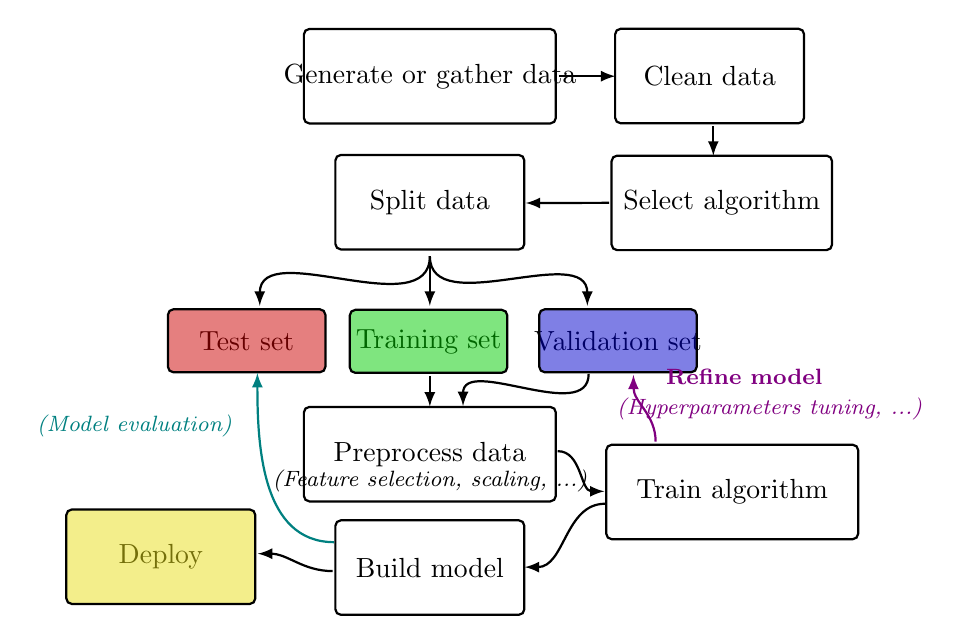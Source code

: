 \begin{tikzpicture}[x=.8cm,y=.8cm]

	\node (n0) at (-6,7) {Generate or gather data};
	\node (n1) at (-1.559,7.003) {Clean data};
	\node (n2) at (-1.365,4.989) {Select algorithm};
	\node (n3) at (-6,5) {Split data};
	\node [left] (n31) at (-8,2.8) {Test set};
	\node (n32) at (-6.021,2.791) {Training set};
	\node [right] (n33) at (-4.5,2.8) {Validation set};
	\node (n4) at (-6,1) {Preprocess data};
	\node (n5) at (-1.2,0.4) {Train algorithm};
	\node (n6) at (-6,-0.8) {Build model};
	\node (n7) at (-10.271,-0.628) {Deploy};
	
	\draw[thick,rounded corners=2pt]($(n0)+(-2,-.75)$)rectangle($(n0)+(2,.75)$);
	\draw[thick,rounded corners=2pt]($(n1)+(-1.5,-.75)$)rectangle($(n1)+(1.5,.75)$);
	\draw[thick,rounded corners=2pt]($(n2)+(-1.75,-.75)$)rectangle($(n2)+(1.75,.75)$);
	\draw[thick,rounded corners=2pt]($(n3)+(-1.5,-.75)$)rectangle($(n3)+(1.5,.75)$);
	
	\draw[thick,rounded corners=2pt,fill opacity=.5,fill=red!80!black]($(n31)+(-1.25,-.5)$)rectangle($(n31)+(1.25,.5)$);
	\draw[thick,rounded corners=2pt,fill opacity=.5,fill=green!80!black]($(n32)+(-1.25,-.5)$)rectangle($(n32)+(1.25,.5)$);
	\draw[thick,rounded corners=2pt,fill opacity=.5,fill=blue!80!black]($(n33)+(-1.25,-.5)$)rectangle($(n33)+(1.25,.5)$);
	
	\draw[thick,rounded corners=2pt]($(n4)+(-2,-.75)$)rectangle($(n4)+(2,.75)$);
	\draw[thick,rounded corners=2pt]($(n5)+(-2,-.75)$)rectangle($(n5)+(2,.75)$);
	\draw[thick,rounded corners=2pt]($(n6)+(-1.5,-.75)$)rectangle($(n6)+(1.5,.75)$);
	\draw[thick,rounded corners=2pt,fill opacity=.5,fill=yellow!90!black]($(n7)+(-1.5,-.75)$)rectangle($(n7)+(1.5,.75)$);
	
	%\draw[-latex]($(n0)-(0,.75)$)to($(n1)+(0,.75)$);
	%\draw[-latex]($(n1)-(0,.75)$)to($(n2)+(0,.75)$);
	%\draw[-latex]($(n2)-(0,.75)$)to($(n3)+(0,.75)$);
	%\draw[-latex]($(n3)-(0,.75)$)to($(n32)+(0,.5)$);
	%\draw[-latex]($(n32)-(0,.5)$)to($(n4)+(0,.75)$);
	%\draw[-latex]($(n4)-(0,.75)$)to($(n5)+(0,.75)$);
	%\draw[-latex]($(n5)-(0,.75)$)to($(n6)+(0,.75)$);
	%\draw[-latex]($(n6)-(0,.75)$)to($(n7)+(0,.75)$);
	
	\node (a0) at (-4.1,7) {}; \node (a1) at (-2.9,7) {}; 
	\node (a2) at (-1.5,6.364) {}; \node (a3) at (-1.5,5.583) {}; \node (a31) at (-3.5,3.2) {}; \node (a32) at (-6,3.2) {}; \node (a33) at (-8.7,3.2) {};
	\node (a4) at (-5.473,1.609) {}; \node (a5) at (-8.885,-0.58) {};
	\node (a6) at (-7.387,-0.856) {}; \node (a7) at (-4.648,-0.793) {};
	\node (a8) at (-3.064,0.213) {}; \node (a9) at (-4.126,1.048) {};
	\node (a10) at (-2.997,4.99) {}; \node (a11) at (-3.074,0.41) {};
	\node (a12) at (-4.633,4.987) {}; \node (a13) at (-6,4.3) {};
	\node (a14) at (-6,2.4) {}; \node (a15) at (-3.479,2.43) {}; \node (a16) at (-6,1.6) {};
	
	\draw[-latex,thick](a0)to(a1);
	\draw[-latex,thick](a2)to(a3);
	\draw[-latex,out=180,in=0,thick](a6)to(a5);
	\draw[-latex,out=0,in=180,thick](a9)to(a11);
	\draw[-latex,out=180,in=0,thick](a8)to(a7);
	\draw[-latex,thick](a10)to(a12);
	\draw[-latex,thick](a13)to(a32);
	\draw[-latex,in=90,out=-90,thick](a13)to(a31);
	\draw[-latex,in=90,out=-90,thick](a13)to(a33);
	\draw[-latex,in=90,out=270,thick](a14)to(a16);
	\draw[-latex,in=90,out=270,thick](a15)to(a4);
	
	\node (b1) at (-8.738,2.444) {}; 
	\node[left,color=blue!50!green] at ($(b1)-(0.25,1)$){\footnotesize\it (Model evaluation)};
	\node (b2) at (-7.364,-0.397) {};
	\draw[-latex,out=180,in=270,color=blue!50!green,thick](b2)to(b1);
	
	\node[below] (b0) at (-6,0.9) {\footnotesize\it (Feature selection, scaling, ...)};
	
	\node (b7) at (-2.768,2.415) {};
	\node (b8) at (-2.416,1.043) {};
	
	\node[color=red!50!blue] (b91) at (-1.008,2.223) {\footnotesize{\bfseries Refine model}};
	\node[color=red!50!blue] (b92) at (-0.608,1.722) {\footnotesize{\it(Hyperparameters tuning, ...)}};
	\draw[-latex,out=90,in=270,color=red!50!blue,thick](b8)to(b7);
	%\node (b0) at (0.5,0) {};
\end{tikzpicture}
